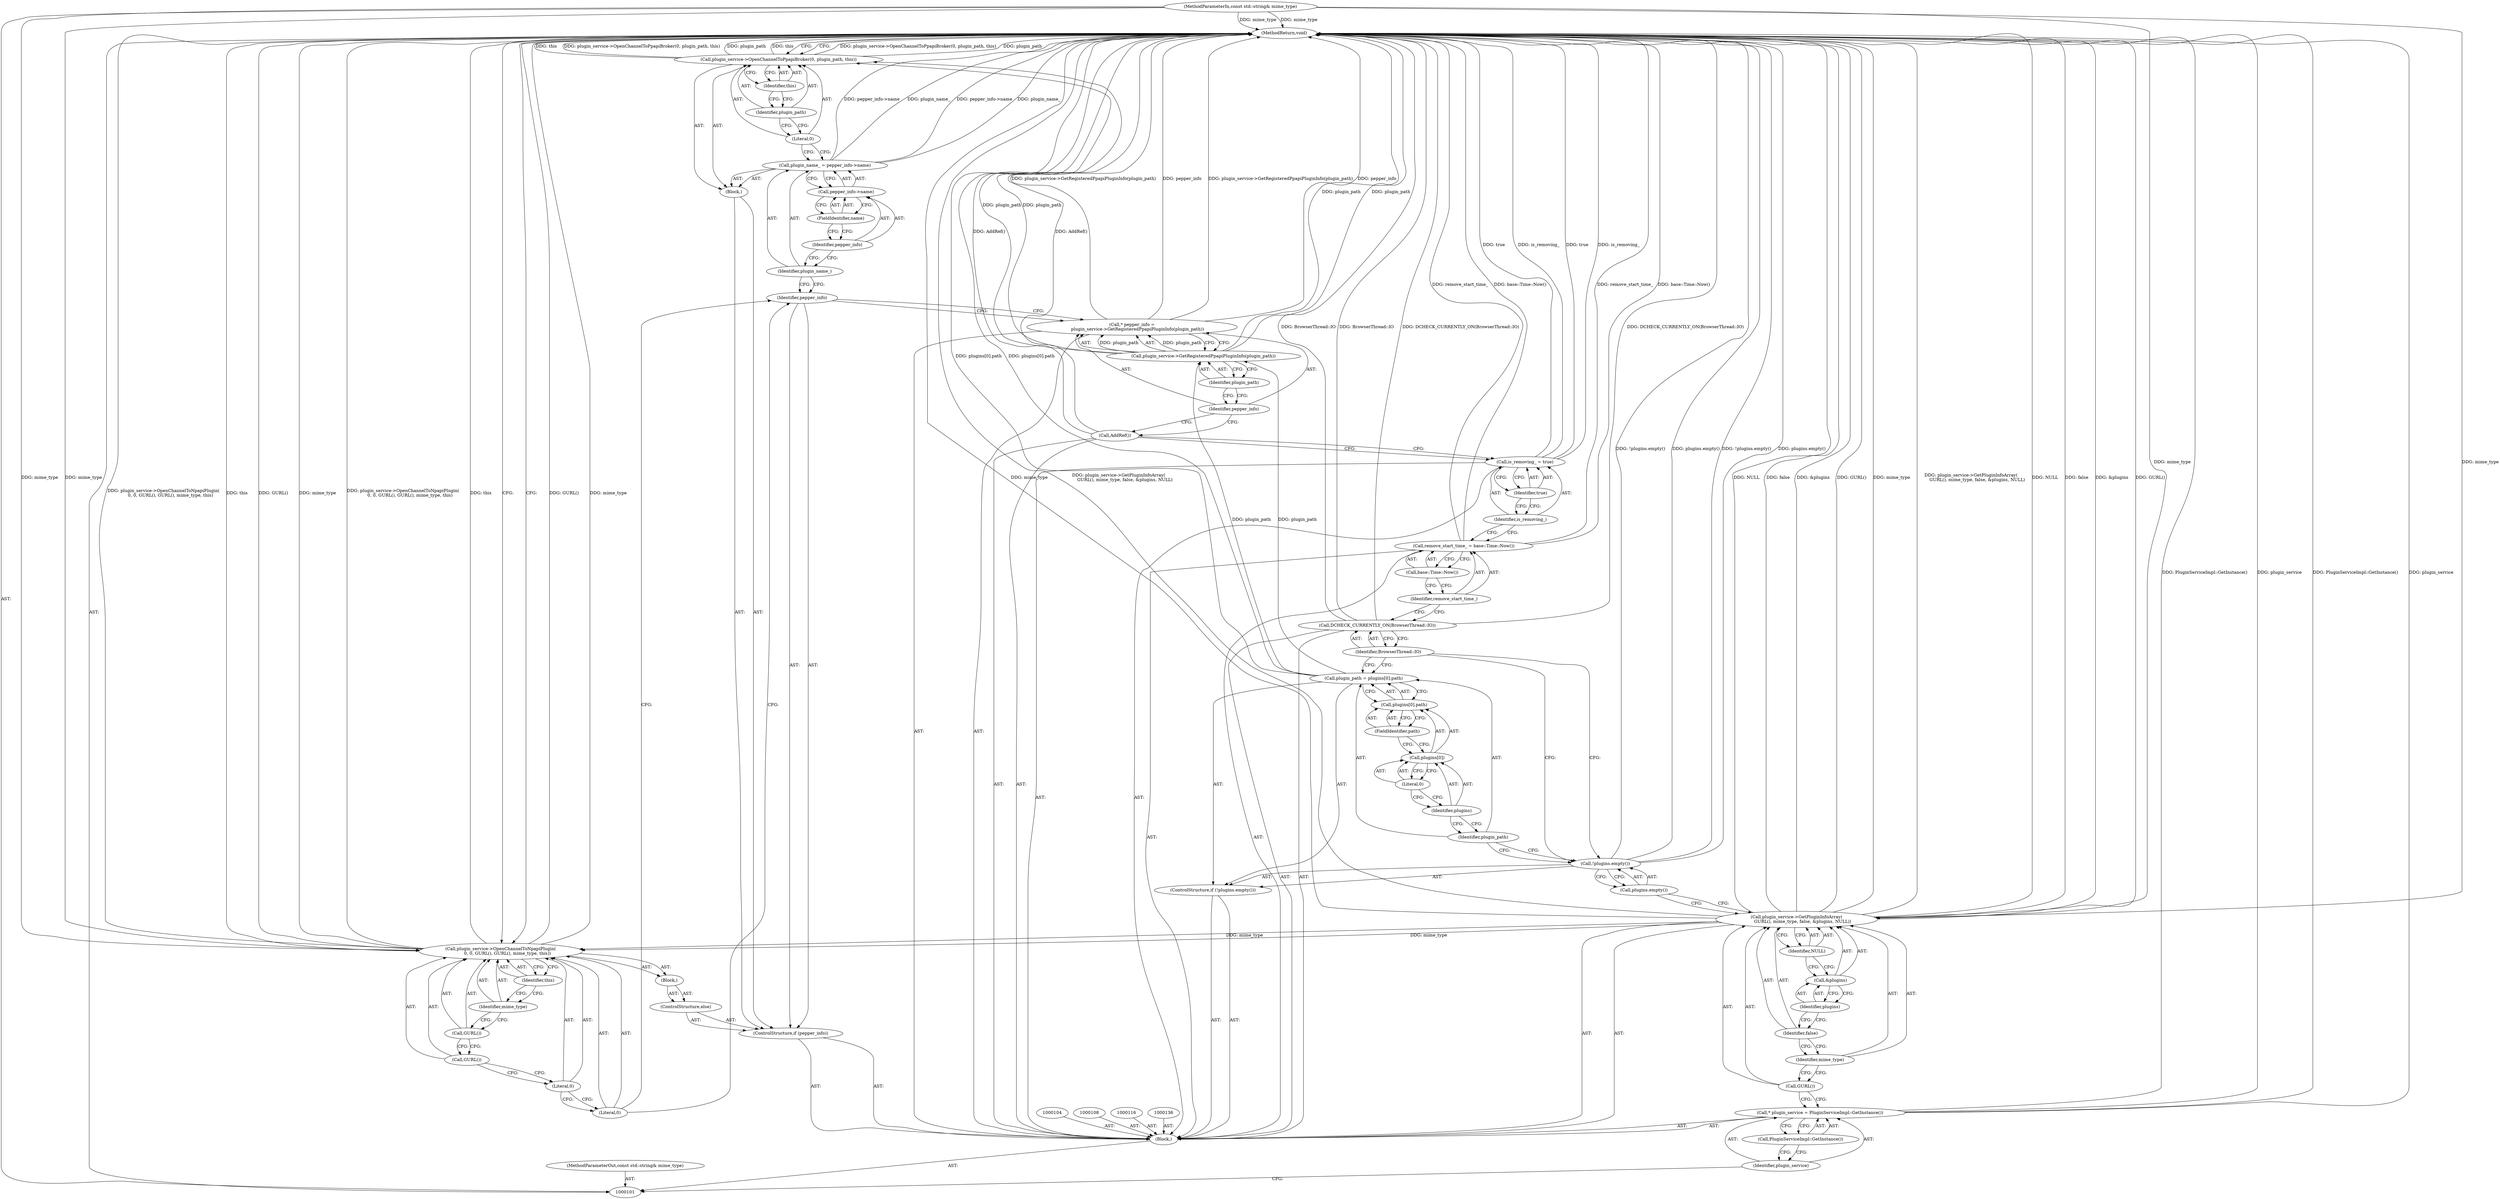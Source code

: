 digraph "1_Chrome_2327c7044eeabc2e70700ff7f752e4b2e2978657" {
"1000162" [label="(MethodReturn,void)"];
"1000102" [label="(MethodParameterIn,const std::string& mime_type)"];
"1000246" [label="(MethodParameterOut,const std::string& mime_type)"];
"1000103" [label="(Block,)"];
"1000128" [label="(Identifier,BrowserThread::IO)"];
"1000127" [label="(Call,DCHECK_CURRENTLY_ON(BrowserThread::IO))"];
"1000131" [label="(Call,base::Time::Now())"];
"1000129" [label="(Call,remove_start_time_ = base::Time::Now())"];
"1000130" [label="(Identifier,remove_start_time_)"];
"1000134" [label="(Identifier,true)"];
"1000132" [label="(Call,is_removing_ = true)"];
"1000133" [label="(Identifier,is_removing_)"];
"1000135" [label="(Call,AddRef())"];
"1000137" [label="(Call,* pepper_info =\n        plugin_service->GetRegisteredPpapiPluginInfo(plugin_path))"];
"1000138" [label="(Identifier,pepper_info)"];
"1000140" [label="(Identifier,plugin_path)"];
"1000139" [label="(Call,plugin_service->GetRegisteredPpapiPluginInfo(plugin_path))"];
"1000143" [label="(Block,)"];
"1000141" [label="(ControlStructure,if (pepper_info))"];
"1000142" [label="(Identifier,pepper_info)"];
"1000146" [label="(Call,pepper_info->name)"];
"1000147" [label="(Identifier,pepper_info)"];
"1000148" [label="(FieldIdentifier,name)"];
"1000144" [label="(Call,plugin_name_ = pepper_info->name)"];
"1000145" [label="(Identifier,plugin_name_)"];
"1000105" [label="(Call,* plugin_service = PluginServiceImpl::GetInstance())"];
"1000106" [label="(Identifier,plugin_service)"];
"1000107" [label="(Call,PluginServiceImpl::GetInstance())"];
"1000150" [label="(Literal,0)"];
"1000151" [label="(Identifier,plugin_path)"];
"1000149" [label="(Call,plugin_service->OpenChannelToPpapiBroker(0, plugin_path, this))"];
"1000152" [label="(Identifier,this)"];
"1000154" [label="(Block,)"];
"1000153" [label="(ControlStructure,else)"];
"1000155" [label="(Call,plugin_service->OpenChannelToNpapiPlugin(\n          0, 0, GURL(), GURL(), mime_type, this))"];
"1000156" [label="(Literal,0)"];
"1000157" [label="(Literal,0)"];
"1000158" [label="(Call,GURL())"];
"1000159" [label="(Call,GURL())"];
"1000160" [label="(Identifier,mime_type)"];
"1000161" [label="(Identifier,this)"];
"1000109" [label="(Call,plugin_service->GetPluginInfoArray(\n         GURL(), mime_type, false, &plugins, NULL))"];
"1000111" [label="(Identifier,mime_type)"];
"1000112" [label="(Identifier,false)"];
"1000113" [label="(Call,&plugins)"];
"1000114" [label="(Identifier,plugins)"];
"1000115" [label="(Identifier,NULL)"];
"1000110" [label="(Call,GURL())"];
"1000117" [label="(ControlStructure,if (!plugins.empty()))"];
"1000118" [label="(Call,!plugins.empty())"];
"1000119" [label="(Call,plugins.empty())"];
"1000122" [label="(Call,plugins[0].path)"];
"1000123" [label="(Call,plugins[0])"];
"1000124" [label="(Identifier,plugins)"];
"1000125" [label="(Literal,0)"];
"1000126" [label="(FieldIdentifier,path)"];
"1000120" [label="(Call,plugin_path = plugins[0].path)"];
"1000121" [label="(Identifier,plugin_path)"];
"1000162" -> "1000101"  [label="AST: "];
"1000162" -> "1000149"  [label="CFG: "];
"1000162" -> "1000155"  [label="CFG: "];
"1000155" -> "1000162"  [label="DDG: GURL()"];
"1000155" -> "1000162"  [label="DDG: mime_type"];
"1000155" -> "1000162"  [label="DDG: plugin_service->OpenChannelToNpapiPlugin(\n          0, 0, GURL(), GURL(), mime_type, this)"];
"1000155" -> "1000162"  [label="DDG: this"];
"1000129" -> "1000162"  [label="DDG: remove_start_time_"];
"1000129" -> "1000162"  [label="DDG: base::Time::Now()"];
"1000109" -> "1000162"  [label="DDG: NULL"];
"1000109" -> "1000162"  [label="DDG: false"];
"1000109" -> "1000162"  [label="DDG: &plugins"];
"1000109" -> "1000162"  [label="DDG: GURL()"];
"1000109" -> "1000162"  [label="DDG: mime_type"];
"1000109" -> "1000162"  [label="DDG: plugin_service->GetPluginInfoArray(\n         GURL(), mime_type, false, &plugins, NULL)"];
"1000149" -> "1000162"  [label="DDG: plugin_service->OpenChannelToPpapiBroker(0, plugin_path, this)"];
"1000149" -> "1000162"  [label="DDG: plugin_path"];
"1000149" -> "1000162"  [label="DDG: this"];
"1000127" -> "1000162"  [label="DDG: DCHECK_CURRENTLY_ON(BrowserThread::IO)"];
"1000127" -> "1000162"  [label="DDG: BrowserThread::IO"];
"1000118" -> "1000162"  [label="DDG: !plugins.empty()"];
"1000118" -> "1000162"  [label="DDG: plugins.empty()"];
"1000144" -> "1000162"  [label="DDG: pepper_info->name"];
"1000144" -> "1000162"  [label="DDG: plugin_name_"];
"1000105" -> "1000162"  [label="DDG: PluginServiceImpl::GetInstance()"];
"1000105" -> "1000162"  [label="DDG: plugin_service"];
"1000137" -> "1000162"  [label="DDG: plugin_service->GetRegisteredPpapiPluginInfo(plugin_path)"];
"1000137" -> "1000162"  [label="DDG: pepper_info"];
"1000139" -> "1000162"  [label="DDG: plugin_path"];
"1000132" -> "1000162"  [label="DDG: true"];
"1000132" -> "1000162"  [label="DDG: is_removing_"];
"1000102" -> "1000162"  [label="DDG: mime_type"];
"1000135" -> "1000162"  [label="DDG: AddRef()"];
"1000120" -> "1000162"  [label="DDG: plugins[0].path"];
"1000102" -> "1000101"  [label="AST: "];
"1000102" -> "1000162"  [label="DDG: mime_type"];
"1000102" -> "1000109"  [label="DDG: mime_type"];
"1000102" -> "1000155"  [label="DDG: mime_type"];
"1000246" -> "1000101"  [label="AST: "];
"1000103" -> "1000101"  [label="AST: "];
"1000104" -> "1000103"  [label="AST: "];
"1000105" -> "1000103"  [label="AST: "];
"1000108" -> "1000103"  [label="AST: "];
"1000109" -> "1000103"  [label="AST: "];
"1000116" -> "1000103"  [label="AST: "];
"1000117" -> "1000103"  [label="AST: "];
"1000127" -> "1000103"  [label="AST: "];
"1000129" -> "1000103"  [label="AST: "];
"1000132" -> "1000103"  [label="AST: "];
"1000135" -> "1000103"  [label="AST: "];
"1000136" -> "1000103"  [label="AST: "];
"1000137" -> "1000103"  [label="AST: "];
"1000141" -> "1000103"  [label="AST: "];
"1000128" -> "1000127"  [label="AST: "];
"1000128" -> "1000120"  [label="CFG: "];
"1000128" -> "1000118"  [label="CFG: "];
"1000127" -> "1000128"  [label="CFG: "];
"1000127" -> "1000103"  [label="AST: "];
"1000127" -> "1000128"  [label="CFG: "];
"1000128" -> "1000127"  [label="AST: "];
"1000130" -> "1000127"  [label="CFG: "];
"1000127" -> "1000162"  [label="DDG: DCHECK_CURRENTLY_ON(BrowserThread::IO)"];
"1000127" -> "1000162"  [label="DDG: BrowserThread::IO"];
"1000131" -> "1000129"  [label="AST: "];
"1000131" -> "1000130"  [label="CFG: "];
"1000129" -> "1000131"  [label="CFG: "];
"1000129" -> "1000103"  [label="AST: "];
"1000129" -> "1000131"  [label="CFG: "];
"1000130" -> "1000129"  [label="AST: "];
"1000131" -> "1000129"  [label="AST: "];
"1000133" -> "1000129"  [label="CFG: "];
"1000129" -> "1000162"  [label="DDG: remove_start_time_"];
"1000129" -> "1000162"  [label="DDG: base::Time::Now()"];
"1000130" -> "1000129"  [label="AST: "];
"1000130" -> "1000127"  [label="CFG: "];
"1000131" -> "1000130"  [label="CFG: "];
"1000134" -> "1000132"  [label="AST: "];
"1000134" -> "1000133"  [label="CFG: "];
"1000132" -> "1000134"  [label="CFG: "];
"1000132" -> "1000103"  [label="AST: "];
"1000132" -> "1000134"  [label="CFG: "];
"1000133" -> "1000132"  [label="AST: "];
"1000134" -> "1000132"  [label="AST: "];
"1000135" -> "1000132"  [label="CFG: "];
"1000132" -> "1000162"  [label="DDG: true"];
"1000132" -> "1000162"  [label="DDG: is_removing_"];
"1000133" -> "1000132"  [label="AST: "];
"1000133" -> "1000129"  [label="CFG: "];
"1000134" -> "1000133"  [label="CFG: "];
"1000135" -> "1000103"  [label="AST: "];
"1000135" -> "1000132"  [label="CFG: "];
"1000138" -> "1000135"  [label="CFG: "];
"1000135" -> "1000162"  [label="DDG: AddRef()"];
"1000137" -> "1000103"  [label="AST: "];
"1000137" -> "1000139"  [label="CFG: "];
"1000138" -> "1000137"  [label="AST: "];
"1000139" -> "1000137"  [label="AST: "];
"1000142" -> "1000137"  [label="CFG: "];
"1000137" -> "1000162"  [label="DDG: plugin_service->GetRegisteredPpapiPluginInfo(plugin_path)"];
"1000137" -> "1000162"  [label="DDG: pepper_info"];
"1000139" -> "1000137"  [label="DDG: plugin_path"];
"1000138" -> "1000137"  [label="AST: "];
"1000138" -> "1000135"  [label="CFG: "];
"1000140" -> "1000138"  [label="CFG: "];
"1000140" -> "1000139"  [label="AST: "];
"1000140" -> "1000138"  [label="CFG: "];
"1000139" -> "1000140"  [label="CFG: "];
"1000139" -> "1000137"  [label="AST: "];
"1000139" -> "1000140"  [label="CFG: "];
"1000140" -> "1000139"  [label="AST: "];
"1000137" -> "1000139"  [label="CFG: "];
"1000139" -> "1000162"  [label="DDG: plugin_path"];
"1000139" -> "1000137"  [label="DDG: plugin_path"];
"1000120" -> "1000139"  [label="DDG: plugin_path"];
"1000139" -> "1000149"  [label="DDG: plugin_path"];
"1000143" -> "1000141"  [label="AST: "];
"1000144" -> "1000143"  [label="AST: "];
"1000149" -> "1000143"  [label="AST: "];
"1000141" -> "1000103"  [label="AST: "];
"1000142" -> "1000141"  [label="AST: "];
"1000143" -> "1000141"  [label="AST: "];
"1000153" -> "1000141"  [label="AST: "];
"1000142" -> "1000141"  [label="AST: "];
"1000142" -> "1000137"  [label="CFG: "];
"1000145" -> "1000142"  [label="CFG: "];
"1000156" -> "1000142"  [label="CFG: "];
"1000146" -> "1000144"  [label="AST: "];
"1000146" -> "1000148"  [label="CFG: "];
"1000147" -> "1000146"  [label="AST: "];
"1000148" -> "1000146"  [label="AST: "];
"1000144" -> "1000146"  [label="CFG: "];
"1000147" -> "1000146"  [label="AST: "];
"1000147" -> "1000145"  [label="CFG: "];
"1000148" -> "1000147"  [label="CFG: "];
"1000148" -> "1000146"  [label="AST: "];
"1000148" -> "1000147"  [label="CFG: "];
"1000146" -> "1000148"  [label="CFG: "];
"1000144" -> "1000143"  [label="AST: "];
"1000144" -> "1000146"  [label="CFG: "];
"1000145" -> "1000144"  [label="AST: "];
"1000146" -> "1000144"  [label="AST: "];
"1000150" -> "1000144"  [label="CFG: "];
"1000144" -> "1000162"  [label="DDG: pepper_info->name"];
"1000144" -> "1000162"  [label="DDG: plugin_name_"];
"1000145" -> "1000144"  [label="AST: "];
"1000145" -> "1000142"  [label="CFG: "];
"1000147" -> "1000145"  [label="CFG: "];
"1000105" -> "1000103"  [label="AST: "];
"1000105" -> "1000107"  [label="CFG: "];
"1000106" -> "1000105"  [label="AST: "];
"1000107" -> "1000105"  [label="AST: "];
"1000110" -> "1000105"  [label="CFG: "];
"1000105" -> "1000162"  [label="DDG: PluginServiceImpl::GetInstance()"];
"1000105" -> "1000162"  [label="DDG: plugin_service"];
"1000106" -> "1000105"  [label="AST: "];
"1000106" -> "1000101"  [label="CFG: "];
"1000107" -> "1000106"  [label="CFG: "];
"1000107" -> "1000105"  [label="AST: "];
"1000107" -> "1000106"  [label="CFG: "];
"1000105" -> "1000107"  [label="CFG: "];
"1000150" -> "1000149"  [label="AST: "];
"1000150" -> "1000144"  [label="CFG: "];
"1000151" -> "1000150"  [label="CFG: "];
"1000151" -> "1000149"  [label="AST: "];
"1000151" -> "1000150"  [label="CFG: "];
"1000152" -> "1000151"  [label="CFG: "];
"1000149" -> "1000143"  [label="AST: "];
"1000149" -> "1000152"  [label="CFG: "];
"1000150" -> "1000149"  [label="AST: "];
"1000151" -> "1000149"  [label="AST: "];
"1000152" -> "1000149"  [label="AST: "];
"1000162" -> "1000149"  [label="CFG: "];
"1000149" -> "1000162"  [label="DDG: plugin_service->OpenChannelToPpapiBroker(0, plugin_path, this)"];
"1000149" -> "1000162"  [label="DDG: plugin_path"];
"1000149" -> "1000162"  [label="DDG: this"];
"1000139" -> "1000149"  [label="DDG: plugin_path"];
"1000152" -> "1000149"  [label="AST: "];
"1000152" -> "1000151"  [label="CFG: "];
"1000149" -> "1000152"  [label="CFG: "];
"1000154" -> "1000153"  [label="AST: "];
"1000155" -> "1000154"  [label="AST: "];
"1000153" -> "1000141"  [label="AST: "];
"1000154" -> "1000153"  [label="AST: "];
"1000155" -> "1000154"  [label="AST: "];
"1000155" -> "1000161"  [label="CFG: "];
"1000156" -> "1000155"  [label="AST: "];
"1000157" -> "1000155"  [label="AST: "];
"1000158" -> "1000155"  [label="AST: "];
"1000159" -> "1000155"  [label="AST: "];
"1000160" -> "1000155"  [label="AST: "];
"1000161" -> "1000155"  [label="AST: "];
"1000162" -> "1000155"  [label="CFG: "];
"1000155" -> "1000162"  [label="DDG: GURL()"];
"1000155" -> "1000162"  [label="DDG: mime_type"];
"1000155" -> "1000162"  [label="DDG: plugin_service->OpenChannelToNpapiPlugin(\n          0, 0, GURL(), GURL(), mime_type, this)"];
"1000155" -> "1000162"  [label="DDG: this"];
"1000109" -> "1000155"  [label="DDG: mime_type"];
"1000102" -> "1000155"  [label="DDG: mime_type"];
"1000156" -> "1000155"  [label="AST: "];
"1000156" -> "1000142"  [label="CFG: "];
"1000157" -> "1000156"  [label="CFG: "];
"1000157" -> "1000155"  [label="AST: "];
"1000157" -> "1000156"  [label="CFG: "];
"1000158" -> "1000157"  [label="CFG: "];
"1000158" -> "1000155"  [label="AST: "];
"1000158" -> "1000157"  [label="CFG: "];
"1000159" -> "1000158"  [label="CFG: "];
"1000159" -> "1000155"  [label="AST: "];
"1000159" -> "1000158"  [label="CFG: "];
"1000160" -> "1000159"  [label="CFG: "];
"1000160" -> "1000155"  [label="AST: "];
"1000160" -> "1000159"  [label="CFG: "];
"1000161" -> "1000160"  [label="CFG: "];
"1000161" -> "1000155"  [label="AST: "];
"1000161" -> "1000160"  [label="CFG: "];
"1000155" -> "1000161"  [label="CFG: "];
"1000109" -> "1000103"  [label="AST: "];
"1000109" -> "1000115"  [label="CFG: "];
"1000110" -> "1000109"  [label="AST: "];
"1000111" -> "1000109"  [label="AST: "];
"1000112" -> "1000109"  [label="AST: "];
"1000113" -> "1000109"  [label="AST: "];
"1000115" -> "1000109"  [label="AST: "];
"1000119" -> "1000109"  [label="CFG: "];
"1000109" -> "1000162"  [label="DDG: NULL"];
"1000109" -> "1000162"  [label="DDG: false"];
"1000109" -> "1000162"  [label="DDG: &plugins"];
"1000109" -> "1000162"  [label="DDG: GURL()"];
"1000109" -> "1000162"  [label="DDG: mime_type"];
"1000109" -> "1000162"  [label="DDG: plugin_service->GetPluginInfoArray(\n         GURL(), mime_type, false, &plugins, NULL)"];
"1000102" -> "1000109"  [label="DDG: mime_type"];
"1000109" -> "1000155"  [label="DDG: mime_type"];
"1000111" -> "1000109"  [label="AST: "];
"1000111" -> "1000110"  [label="CFG: "];
"1000112" -> "1000111"  [label="CFG: "];
"1000112" -> "1000109"  [label="AST: "];
"1000112" -> "1000111"  [label="CFG: "];
"1000114" -> "1000112"  [label="CFG: "];
"1000113" -> "1000109"  [label="AST: "];
"1000113" -> "1000114"  [label="CFG: "];
"1000114" -> "1000113"  [label="AST: "];
"1000115" -> "1000113"  [label="CFG: "];
"1000114" -> "1000113"  [label="AST: "];
"1000114" -> "1000112"  [label="CFG: "];
"1000113" -> "1000114"  [label="CFG: "];
"1000115" -> "1000109"  [label="AST: "];
"1000115" -> "1000113"  [label="CFG: "];
"1000109" -> "1000115"  [label="CFG: "];
"1000110" -> "1000109"  [label="AST: "];
"1000110" -> "1000105"  [label="CFG: "];
"1000111" -> "1000110"  [label="CFG: "];
"1000117" -> "1000103"  [label="AST: "];
"1000118" -> "1000117"  [label="AST: "];
"1000120" -> "1000117"  [label="AST: "];
"1000118" -> "1000117"  [label="AST: "];
"1000118" -> "1000119"  [label="CFG: "];
"1000119" -> "1000118"  [label="AST: "];
"1000121" -> "1000118"  [label="CFG: "];
"1000128" -> "1000118"  [label="CFG: "];
"1000118" -> "1000162"  [label="DDG: !plugins.empty()"];
"1000118" -> "1000162"  [label="DDG: plugins.empty()"];
"1000119" -> "1000118"  [label="AST: "];
"1000119" -> "1000109"  [label="CFG: "];
"1000118" -> "1000119"  [label="CFG: "];
"1000122" -> "1000120"  [label="AST: "];
"1000122" -> "1000126"  [label="CFG: "];
"1000123" -> "1000122"  [label="AST: "];
"1000126" -> "1000122"  [label="AST: "];
"1000120" -> "1000122"  [label="CFG: "];
"1000123" -> "1000122"  [label="AST: "];
"1000123" -> "1000125"  [label="CFG: "];
"1000124" -> "1000123"  [label="AST: "];
"1000125" -> "1000123"  [label="AST: "];
"1000126" -> "1000123"  [label="CFG: "];
"1000124" -> "1000123"  [label="AST: "];
"1000124" -> "1000121"  [label="CFG: "];
"1000125" -> "1000124"  [label="CFG: "];
"1000125" -> "1000123"  [label="AST: "];
"1000125" -> "1000124"  [label="CFG: "];
"1000123" -> "1000125"  [label="CFG: "];
"1000126" -> "1000122"  [label="AST: "];
"1000126" -> "1000123"  [label="CFG: "];
"1000122" -> "1000126"  [label="CFG: "];
"1000120" -> "1000117"  [label="AST: "];
"1000120" -> "1000122"  [label="CFG: "];
"1000121" -> "1000120"  [label="AST: "];
"1000122" -> "1000120"  [label="AST: "];
"1000128" -> "1000120"  [label="CFG: "];
"1000120" -> "1000162"  [label="DDG: plugins[0].path"];
"1000120" -> "1000139"  [label="DDG: plugin_path"];
"1000121" -> "1000120"  [label="AST: "];
"1000121" -> "1000118"  [label="CFG: "];
"1000124" -> "1000121"  [label="CFG: "];
}
